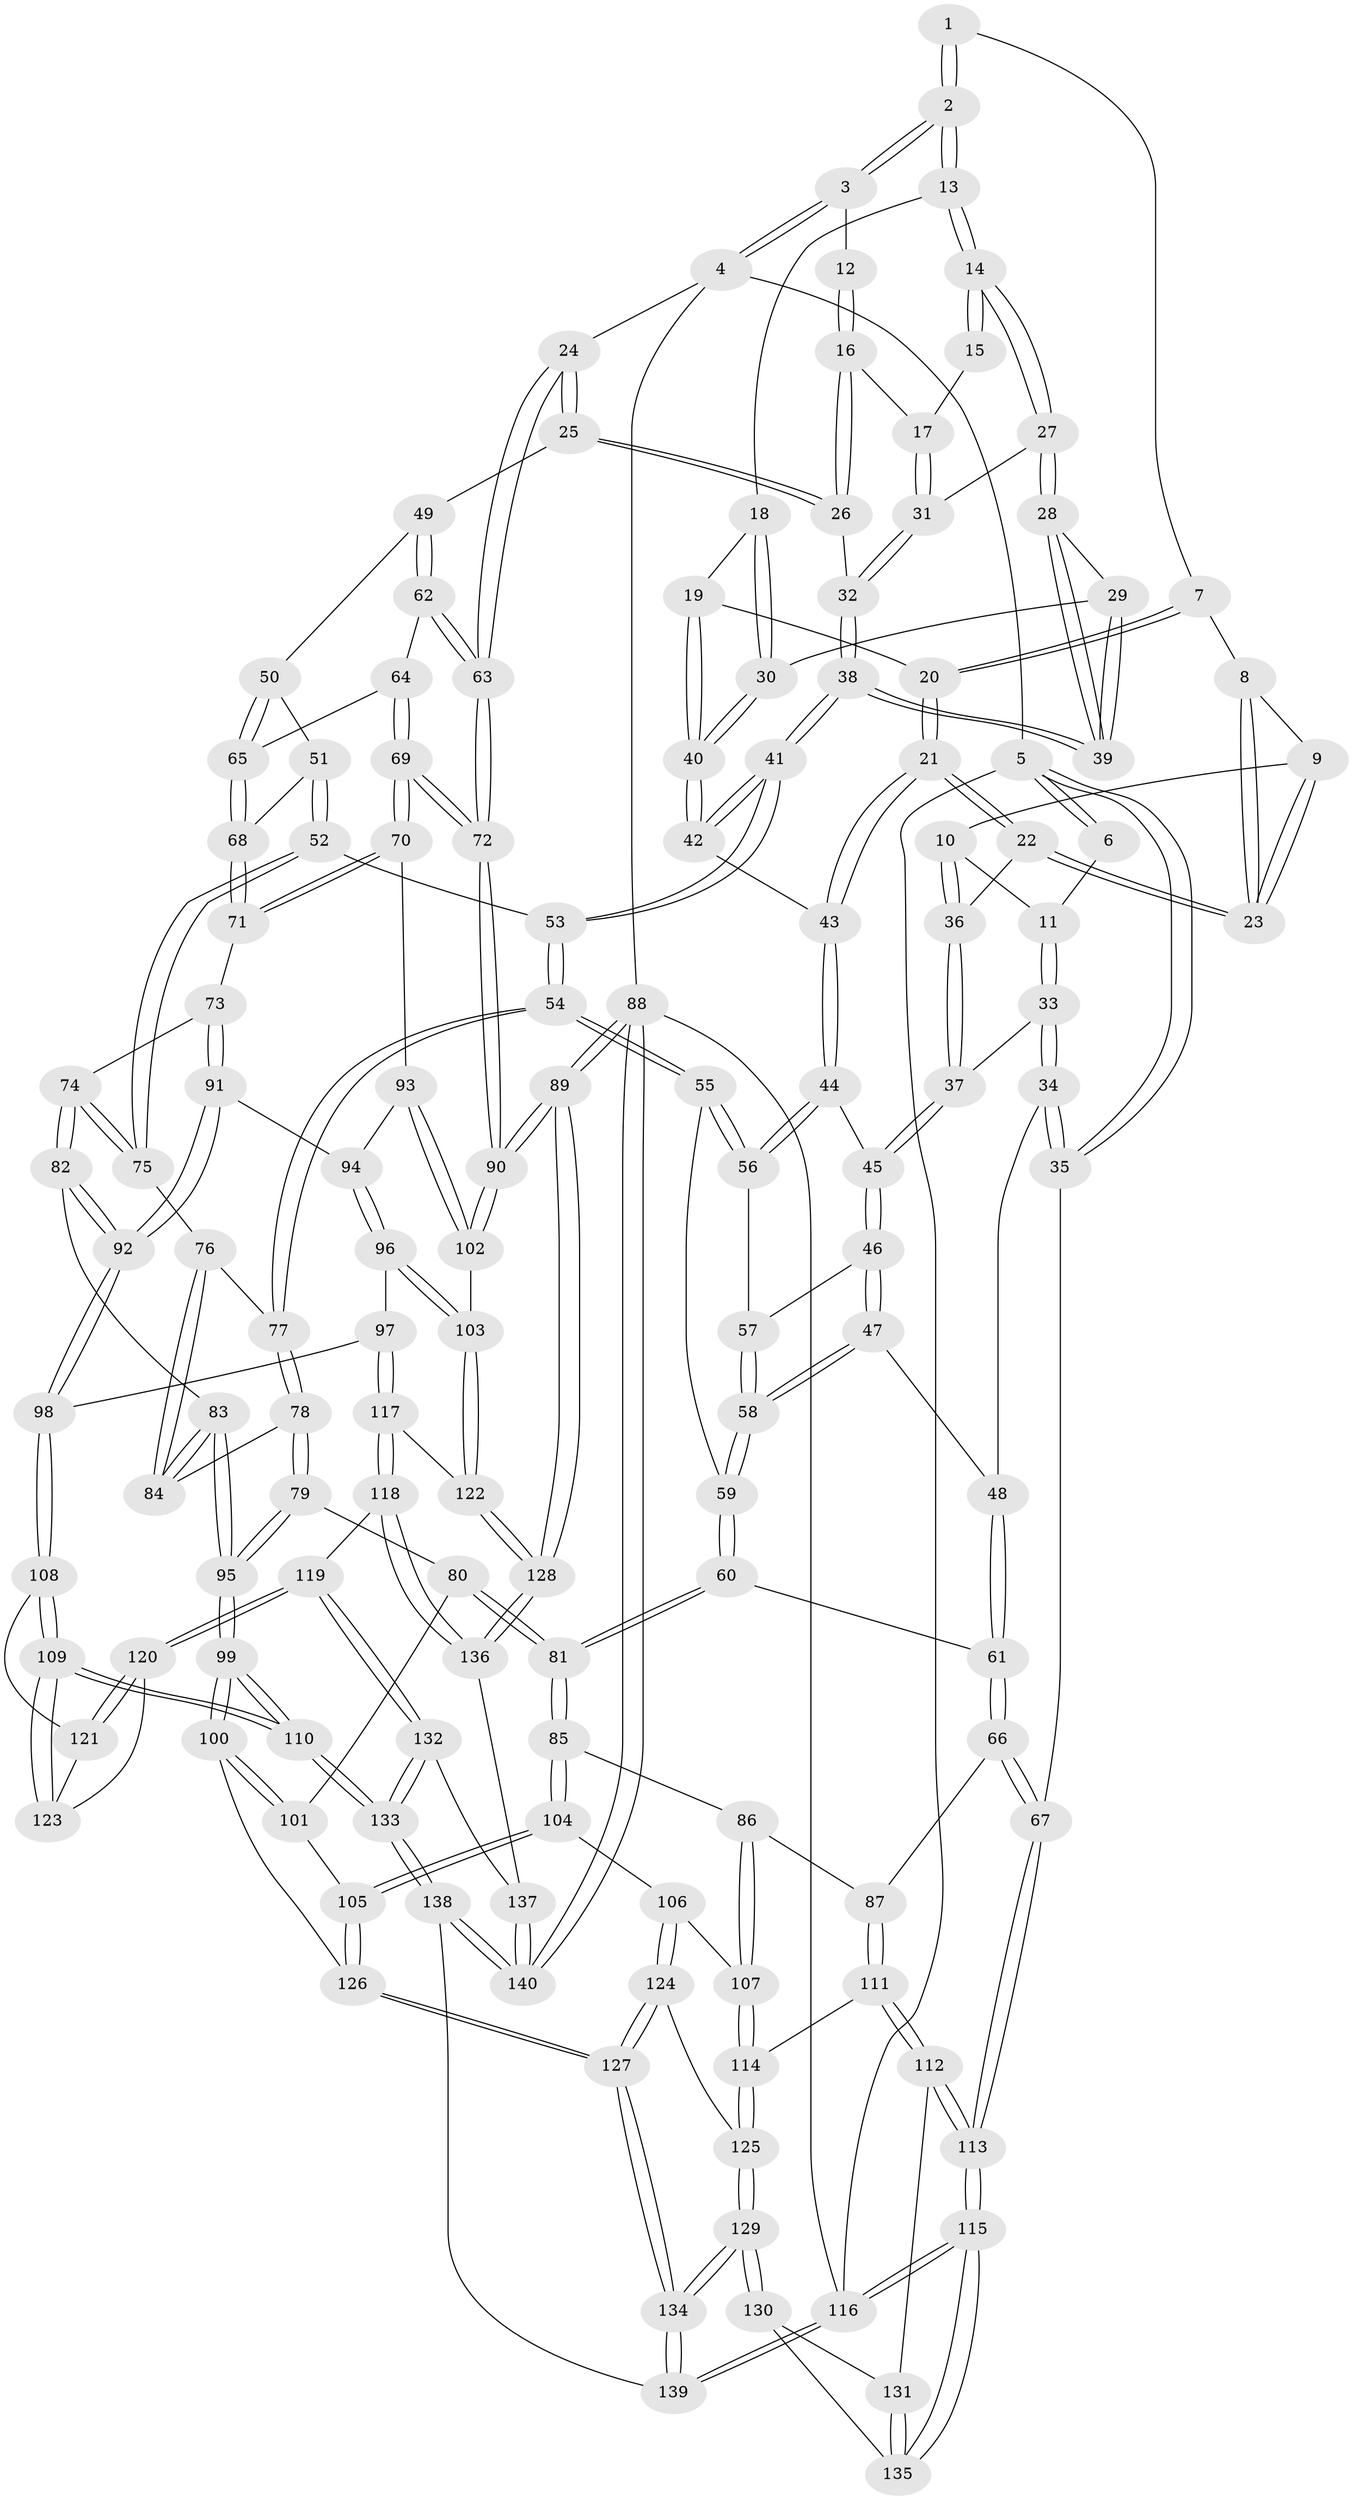 // Generated by graph-tools (version 1.1) at 2025/03/03/09/25 03:03:29]
// undirected, 140 vertices, 347 edges
graph export_dot {
graph [start="1"]
  node [color=gray90,style=filled];
  1 [pos="+0.3720210278369552+0"];
  2 [pos="+0.5084517333765963+0"];
  3 [pos="+0.9102681468331965+0"];
  4 [pos="+1+0"];
  5 [pos="+0+0"];
  6 [pos="+0.09607868026913796+0"];
  7 [pos="+0.34619808539078734+0"];
  8 [pos="+0.30934118865387217+0"];
  9 [pos="+0.23957794004851907+0.040725205191321924"];
  10 [pos="+0.14765219627898743+0.013520981667685195"];
  11 [pos="+0.14536553300547073+0.010535140800650844"];
  12 [pos="+0.7973278374491768+0"];
  13 [pos="+0.5141594701485526+0"];
  14 [pos="+0.6335382255906411+0.058134587025426225"];
  15 [pos="+0.7126353872930262+0.021097927286896367"];
  16 [pos="+0.7647303625382108+0.07520516169135576"];
  17 [pos="+0.7317396537356187+0.061447162550023714"];
  18 [pos="+0.4965226464098658+0"];
  19 [pos="+0.38008520522870276+0.10077449581614692"];
  20 [pos="+0.3718155393981965+0.10045168952521025"];
  21 [pos="+0.33000386696636363+0.12963830419136085"];
  22 [pos="+0.28652169643026965+0.09349092848507186"];
  23 [pos="+0.2857005782521592+0.08549419636426414"];
  24 [pos="+1+0"];
  25 [pos="+0.8365740597475751+0.22078863327636247"];
  26 [pos="+0.8289017374886217+0.21952834932519713"];
  27 [pos="+0.635018194955788+0.07303146745018936"];
  28 [pos="+0.634776989801246+0.07334537431514317"];
  29 [pos="+0.5191803440136998+0.10486733892803615"];
  30 [pos="+0.4931203642139644+0.09136369968811382"];
  31 [pos="+0.6688427708763948+0.09203913265124955"];
  32 [pos="+0.7930231735790173+0.22247241430219963"];
  33 [pos="+0.04540590399945787+0.13012309664673466"];
  34 [pos="+0+0.24338675634660362"];
  35 [pos="+0+0.25023915176716455"];
  36 [pos="+0.19399019094661077+0.11680735024390917"];
  37 [pos="+0.18654902072663332+0.15818797114559832"];
  38 [pos="+0.5982281918195773+0.29897690665765364"];
  39 [pos="+0.5897959742595175+0.20030540816580078"];
  40 [pos="+0.45563153712995086+0.12635443002198377"];
  41 [pos="+0.5714083120946424+0.32828335902118405"];
  42 [pos="+0.4549905935495805+0.2622072555107019"];
  43 [pos="+0.3140971668721272+0.2607596210100518"];
  44 [pos="+0.31207541691386903+0.26199155052490375"];
  45 [pos="+0.20133641674937358+0.22220107510619616"];
  46 [pos="+0.08575989830644669+0.28331222383758664"];
  47 [pos="+0.08306052662365485+0.2842470057515752"];
  48 [pos="+0.07997031411299096+0.28513959749484685"];
  49 [pos="+0.851941787151218+0.29212586125517515"];
  50 [pos="+0.8398168106054134+0.3467530052043888"];
  51 [pos="+0.6872210596730038+0.4376938896220558"];
  52 [pos="+0.5982601374089388+0.4240482693311688"];
  53 [pos="+0.5708527519571392+0.3675506186163553"];
  54 [pos="+0.35312034209684284+0.47452272803927137"];
  55 [pos="+0.28100753693404+0.44717194421275097"];
  56 [pos="+0.29623206991101336+0.3339091379773404"];
  57 [pos="+0.17085964401265338+0.3291646191711129"];
  58 [pos="+0.23737316886180626+0.4087285617741219"];
  59 [pos="+0.2766188672398689+0.44932988791160566"];
  60 [pos="+0.24145379429156077+0.4720555955236396"];
  61 [pos="+0.15724893793156333+0.46443419699296434"];
  62 [pos="+1+0.4097674087656381"];
  63 [pos="+1+0.4219713815438735"];
  64 [pos="+0.8897967515762787+0.48454624514055844"];
  65 [pos="+0.8479237746715442+0.46916154134343757"];
  66 [pos="+0.024742644642960752+0.5249834067770326"];
  67 [pos="+0+0.506453833506334"];
  68 [pos="+0.8039133067452608+0.49565456652804263"];
  69 [pos="+0.9779929844983374+0.6371511250997077"];
  70 [pos="+0.8824981349106107+0.6343752891479196"];
  71 [pos="+0.7847503371900408+0.5613982601419139"];
  72 [pos="+1+0.7533835565548163"];
  73 [pos="+0.7495450189273063+0.5859112982716894"];
  74 [pos="+0.6191748954547202+0.5056845853793569"];
  75 [pos="+0.597454600269682+0.4419048051731196"];
  76 [pos="+0.5221661659678993+0.5246340943581281"];
  77 [pos="+0.40335456335813685+0.5746390530940241"];
  78 [pos="+0.4035549792816287+0.580534952766331"];
  79 [pos="+0.38539302677910836+0.6345070472420375"];
  80 [pos="+0.37998405644878186+0.637788699082351"];
  81 [pos="+0.22495979497231328+0.6429066849834038"];
  82 [pos="+0.6037465830507818+0.6668778262814916"];
  83 [pos="+0.5611798110742549+0.6723318989265651"];
  84 [pos="+0.5175668109212715+0.6191387939175369"];
  85 [pos="+0.22467968121324072+0.6432706004081206"];
  86 [pos="+0.17189266904180311+0.6679324914674961"];
  87 [pos="+0.15358053709573127+0.669976922496043"];
  88 [pos="+1+1"];
  89 [pos="+1+1"];
  90 [pos="+1+0.9235943095152538"];
  91 [pos="+0.7333708451674331+0.6357261356271577"];
  92 [pos="+0.6375062522400844+0.6883080858743816"];
  93 [pos="+0.8158538104608727+0.6799866410561628"];
  94 [pos="+0.7741509127457048+0.6716448203135331"];
  95 [pos="+0.486871339831268+0.7273110923580747"];
  96 [pos="+0.7529667372125118+0.7481823092771678"];
  97 [pos="+0.6728868711768307+0.7249892684299195"];
  98 [pos="+0.6393448373956646+0.6935167835611283"];
  99 [pos="+0.45659786940708846+0.847043146744278"];
  100 [pos="+0.41408946513430683+0.843901740968658"];
  101 [pos="+0.3681358399903555+0.6740222309928264"];
  102 [pos="+0.8276207570233426+0.7652968129961455"];
  103 [pos="+0.7782944815620525+0.7768753698195618"];
  104 [pos="+0.29728481519979144+0.7563934056329975"];
  105 [pos="+0.3091598600999186+0.7626834680190484"];
  106 [pos="+0.22914874772780108+0.7844780156960524"];
  107 [pos="+0.2076344777379293+0.7710716181800477"];
  108 [pos="+0.6378947628185884+0.698239745425037"];
  109 [pos="+0.537714314414917+0.8336450854823715"];
  110 [pos="+0.4672514829905858+0.8573457510211265"];
  111 [pos="+0.09635376368051318+0.7293454094877589"];
  112 [pos="+0+0.7535170019070242"];
  113 [pos="+0+0.7369947205138987"];
  114 [pos="+0.13652298240460056+0.8254083161828438"];
  115 [pos="+0+1"];
  116 [pos="+0+1"];
  117 [pos="+0.7081154393459497+0.86347579590843"];
  118 [pos="+0.7078092288057676+0.8642854237576146"];
  119 [pos="+0.673975115064431+0.8622659585444173"];
  120 [pos="+0.6541676169966169+0.8481293584007479"];
  121 [pos="+0.6261424059250569+0.7843573017043651"];
  122 [pos="+0.7668927098674675+0.7986355574825703"];
  123 [pos="+0.5478014134857497+0.8325022310168277"];
  124 [pos="+0.22885268132895642+0.8010101550837659"];
  125 [pos="+0.13817568335663694+0.8544618315379545"];
  126 [pos="+0.36698176578108127+0.8462184998002477"];
  127 [pos="+0.27522796446410913+0.9176175113440711"];
  128 [pos="+0.9752722017316677+1"];
  129 [pos="+0.13578935047332918+0.880980856368174"];
  130 [pos="+0.12699832631571673+0.8806720105258683"];
  131 [pos="+0.042849209793393905+0.8431661080046248"];
  132 [pos="+0.5957101828773014+0.9226322857913548"];
  133 [pos="+0.5033751977256072+0.9449289460776532"];
  134 [pos="+0.22150403878043184+0.9836698664465032"];
  135 [pos="+0.024479269619980554+0.9285401655828576"];
  136 [pos="+0.710390489225923+0.8686511387845424"];
  137 [pos="+0.6825220403996638+0.9743741447173045"];
  138 [pos="+0.4980108072724514+1"];
  139 [pos="+0.20731928922804474+1"];
  140 [pos="+0.7256358072401671+1"];
  1 -- 2;
  1 -- 2;
  1 -- 7;
  2 -- 3;
  2 -- 3;
  2 -- 13;
  2 -- 13;
  3 -- 4;
  3 -- 4;
  3 -- 12;
  4 -- 5;
  4 -- 24;
  4 -- 88;
  5 -- 6;
  5 -- 6;
  5 -- 35;
  5 -- 35;
  5 -- 116;
  6 -- 11;
  7 -- 8;
  7 -- 20;
  7 -- 20;
  8 -- 9;
  8 -- 23;
  8 -- 23;
  9 -- 10;
  9 -- 23;
  9 -- 23;
  10 -- 11;
  10 -- 36;
  10 -- 36;
  11 -- 33;
  11 -- 33;
  12 -- 16;
  12 -- 16;
  13 -- 14;
  13 -- 14;
  13 -- 18;
  14 -- 15;
  14 -- 15;
  14 -- 27;
  14 -- 27;
  15 -- 17;
  16 -- 17;
  16 -- 26;
  16 -- 26;
  17 -- 31;
  17 -- 31;
  18 -- 19;
  18 -- 30;
  18 -- 30;
  19 -- 20;
  19 -- 40;
  19 -- 40;
  20 -- 21;
  20 -- 21;
  21 -- 22;
  21 -- 22;
  21 -- 43;
  21 -- 43;
  22 -- 23;
  22 -- 23;
  22 -- 36;
  24 -- 25;
  24 -- 25;
  24 -- 63;
  24 -- 63;
  25 -- 26;
  25 -- 26;
  25 -- 49;
  26 -- 32;
  27 -- 28;
  27 -- 28;
  27 -- 31;
  28 -- 29;
  28 -- 39;
  28 -- 39;
  29 -- 30;
  29 -- 39;
  29 -- 39;
  30 -- 40;
  30 -- 40;
  31 -- 32;
  31 -- 32;
  32 -- 38;
  32 -- 38;
  33 -- 34;
  33 -- 34;
  33 -- 37;
  34 -- 35;
  34 -- 35;
  34 -- 48;
  35 -- 67;
  36 -- 37;
  36 -- 37;
  37 -- 45;
  37 -- 45;
  38 -- 39;
  38 -- 39;
  38 -- 41;
  38 -- 41;
  40 -- 42;
  40 -- 42;
  41 -- 42;
  41 -- 42;
  41 -- 53;
  41 -- 53;
  42 -- 43;
  43 -- 44;
  43 -- 44;
  44 -- 45;
  44 -- 56;
  44 -- 56;
  45 -- 46;
  45 -- 46;
  46 -- 47;
  46 -- 47;
  46 -- 57;
  47 -- 48;
  47 -- 58;
  47 -- 58;
  48 -- 61;
  48 -- 61;
  49 -- 50;
  49 -- 62;
  49 -- 62;
  50 -- 51;
  50 -- 65;
  50 -- 65;
  51 -- 52;
  51 -- 52;
  51 -- 68;
  52 -- 53;
  52 -- 75;
  52 -- 75;
  53 -- 54;
  53 -- 54;
  54 -- 55;
  54 -- 55;
  54 -- 77;
  54 -- 77;
  55 -- 56;
  55 -- 56;
  55 -- 59;
  56 -- 57;
  57 -- 58;
  57 -- 58;
  58 -- 59;
  58 -- 59;
  59 -- 60;
  59 -- 60;
  60 -- 61;
  60 -- 81;
  60 -- 81;
  61 -- 66;
  61 -- 66;
  62 -- 63;
  62 -- 63;
  62 -- 64;
  63 -- 72;
  63 -- 72;
  64 -- 65;
  64 -- 69;
  64 -- 69;
  65 -- 68;
  65 -- 68;
  66 -- 67;
  66 -- 67;
  66 -- 87;
  67 -- 113;
  67 -- 113;
  68 -- 71;
  68 -- 71;
  69 -- 70;
  69 -- 70;
  69 -- 72;
  69 -- 72;
  70 -- 71;
  70 -- 71;
  70 -- 93;
  71 -- 73;
  72 -- 90;
  72 -- 90;
  73 -- 74;
  73 -- 91;
  73 -- 91;
  74 -- 75;
  74 -- 75;
  74 -- 82;
  74 -- 82;
  75 -- 76;
  76 -- 77;
  76 -- 84;
  76 -- 84;
  77 -- 78;
  77 -- 78;
  78 -- 79;
  78 -- 79;
  78 -- 84;
  79 -- 80;
  79 -- 95;
  79 -- 95;
  80 -- 81;
  80 -- 81;
  80 -- 101;
  81 -- 85;
  81 -- 85;
  82 -- 83;
  82 -- 92;
  82 -- 92;
  83 -- 84;
  83 -- 84;
  83 -- 95;
  83 -- 95;
  85 -- 86;
  85 -- 104;
  85 -- 104;
  86 -- 87;
  86 -- 107;
  86 -- 107;
  87 -- 111;
  87 -- 111;
  88 -- 89;
  88 -- 89;
  88 -- 140;
  88 -- 140;
  88 -- 116;
  89 -- 90;
  89 -- 90;
  89 -- 128;
  89 -- 128;
  90 -- 102;
  90 -- 102;
  91 -- 92;
  91 -- 92;
  91 -- 94;
  92 -- 98;
  92 -- 98;
  93 -- 94;
  93 -- 102;
  93 -- 102;
  94 -- 96;
  94 -- 96;
  95 -- 99;
  95 -- 99;
  96 -- 97;
  96 -- 103;
  96 -- 103;
  97 -- 98;
  97 -- 117;
  97 -- 117;
  98 -- 108;
  98 -- 108;
  99 -- 100;
  99 -- 100;
  99 -- 110;
  99 -- 110;
  100 -- 101;
  100 -- 101;
  100 -- 126;
  101 -- 105;
  102 -- 103;
  103 -- 122;
  103 -- 122;
  104 -- 105;
  104 -- 105;
  104 -- 106;
  105 -- 126;
  105 -- 126;
  106 -- 107;
  106 -- 124;
  106 -- 124;
  107 -- 114;
  107 -- 114;
  108 -- 109;
  108 -- 109;
  108 -- 121;
  109 -- 110;
  109 -- 110;
  109 -- 123;
  109 -- 123;
  110 -- 133;
  110 -- 133;
  111 -- 112;
  111 -- 112;
  111 -- 114;
  112 -- 113;
  112 -- 113;
  112 -- 131;
  113 -- 115;
  113 -- 115;
  114 -- 125;
  114 -- 125;
  115 -- 116;
  115 -- 116;
  115 -- 135;
  115 -- 135;
  116 -- 139;
  116 -- 139;
  117 -- 118;
  117 -- 118;
  117 -- 122;
  118 -- 119;
  118 -- 136;
  118 -- 136;
  119 -- 120;
  119 -- 120;
  119 -- 132;
  119 -- 132;
  120 -- 121;
  120 -- 121;
  120 -- 123;
  121 -- 123;
  122 -- 128;
  122 -- 128;
  124 -- 125;
  124 -- 127;
  124 -- 127;
  125 -- 129;
  125 -- 129;
  126 -- 127;
  126 -- 127;
  127 -- 134;
  127 -- 134;
  128 -- 136;
  128 -- 136;
  129 -- 130;
  129 -- 130;
  129 -- 134;
  129 -- 134;
  130 -- 131;
  130 -- 135;
  131 -- 135;
  131 -- 135;
  132 -- 133;
  132 -- 133;
  132 -- 137;
  133 -- 138;
  133 -- 138;
  134 -- 139;
  134 -- 139;
  136 -- 137;
  137 -- 140;
  137 -- 140;
  138 -- 139;
  138 -- 140;
  138 -- 140;
}
